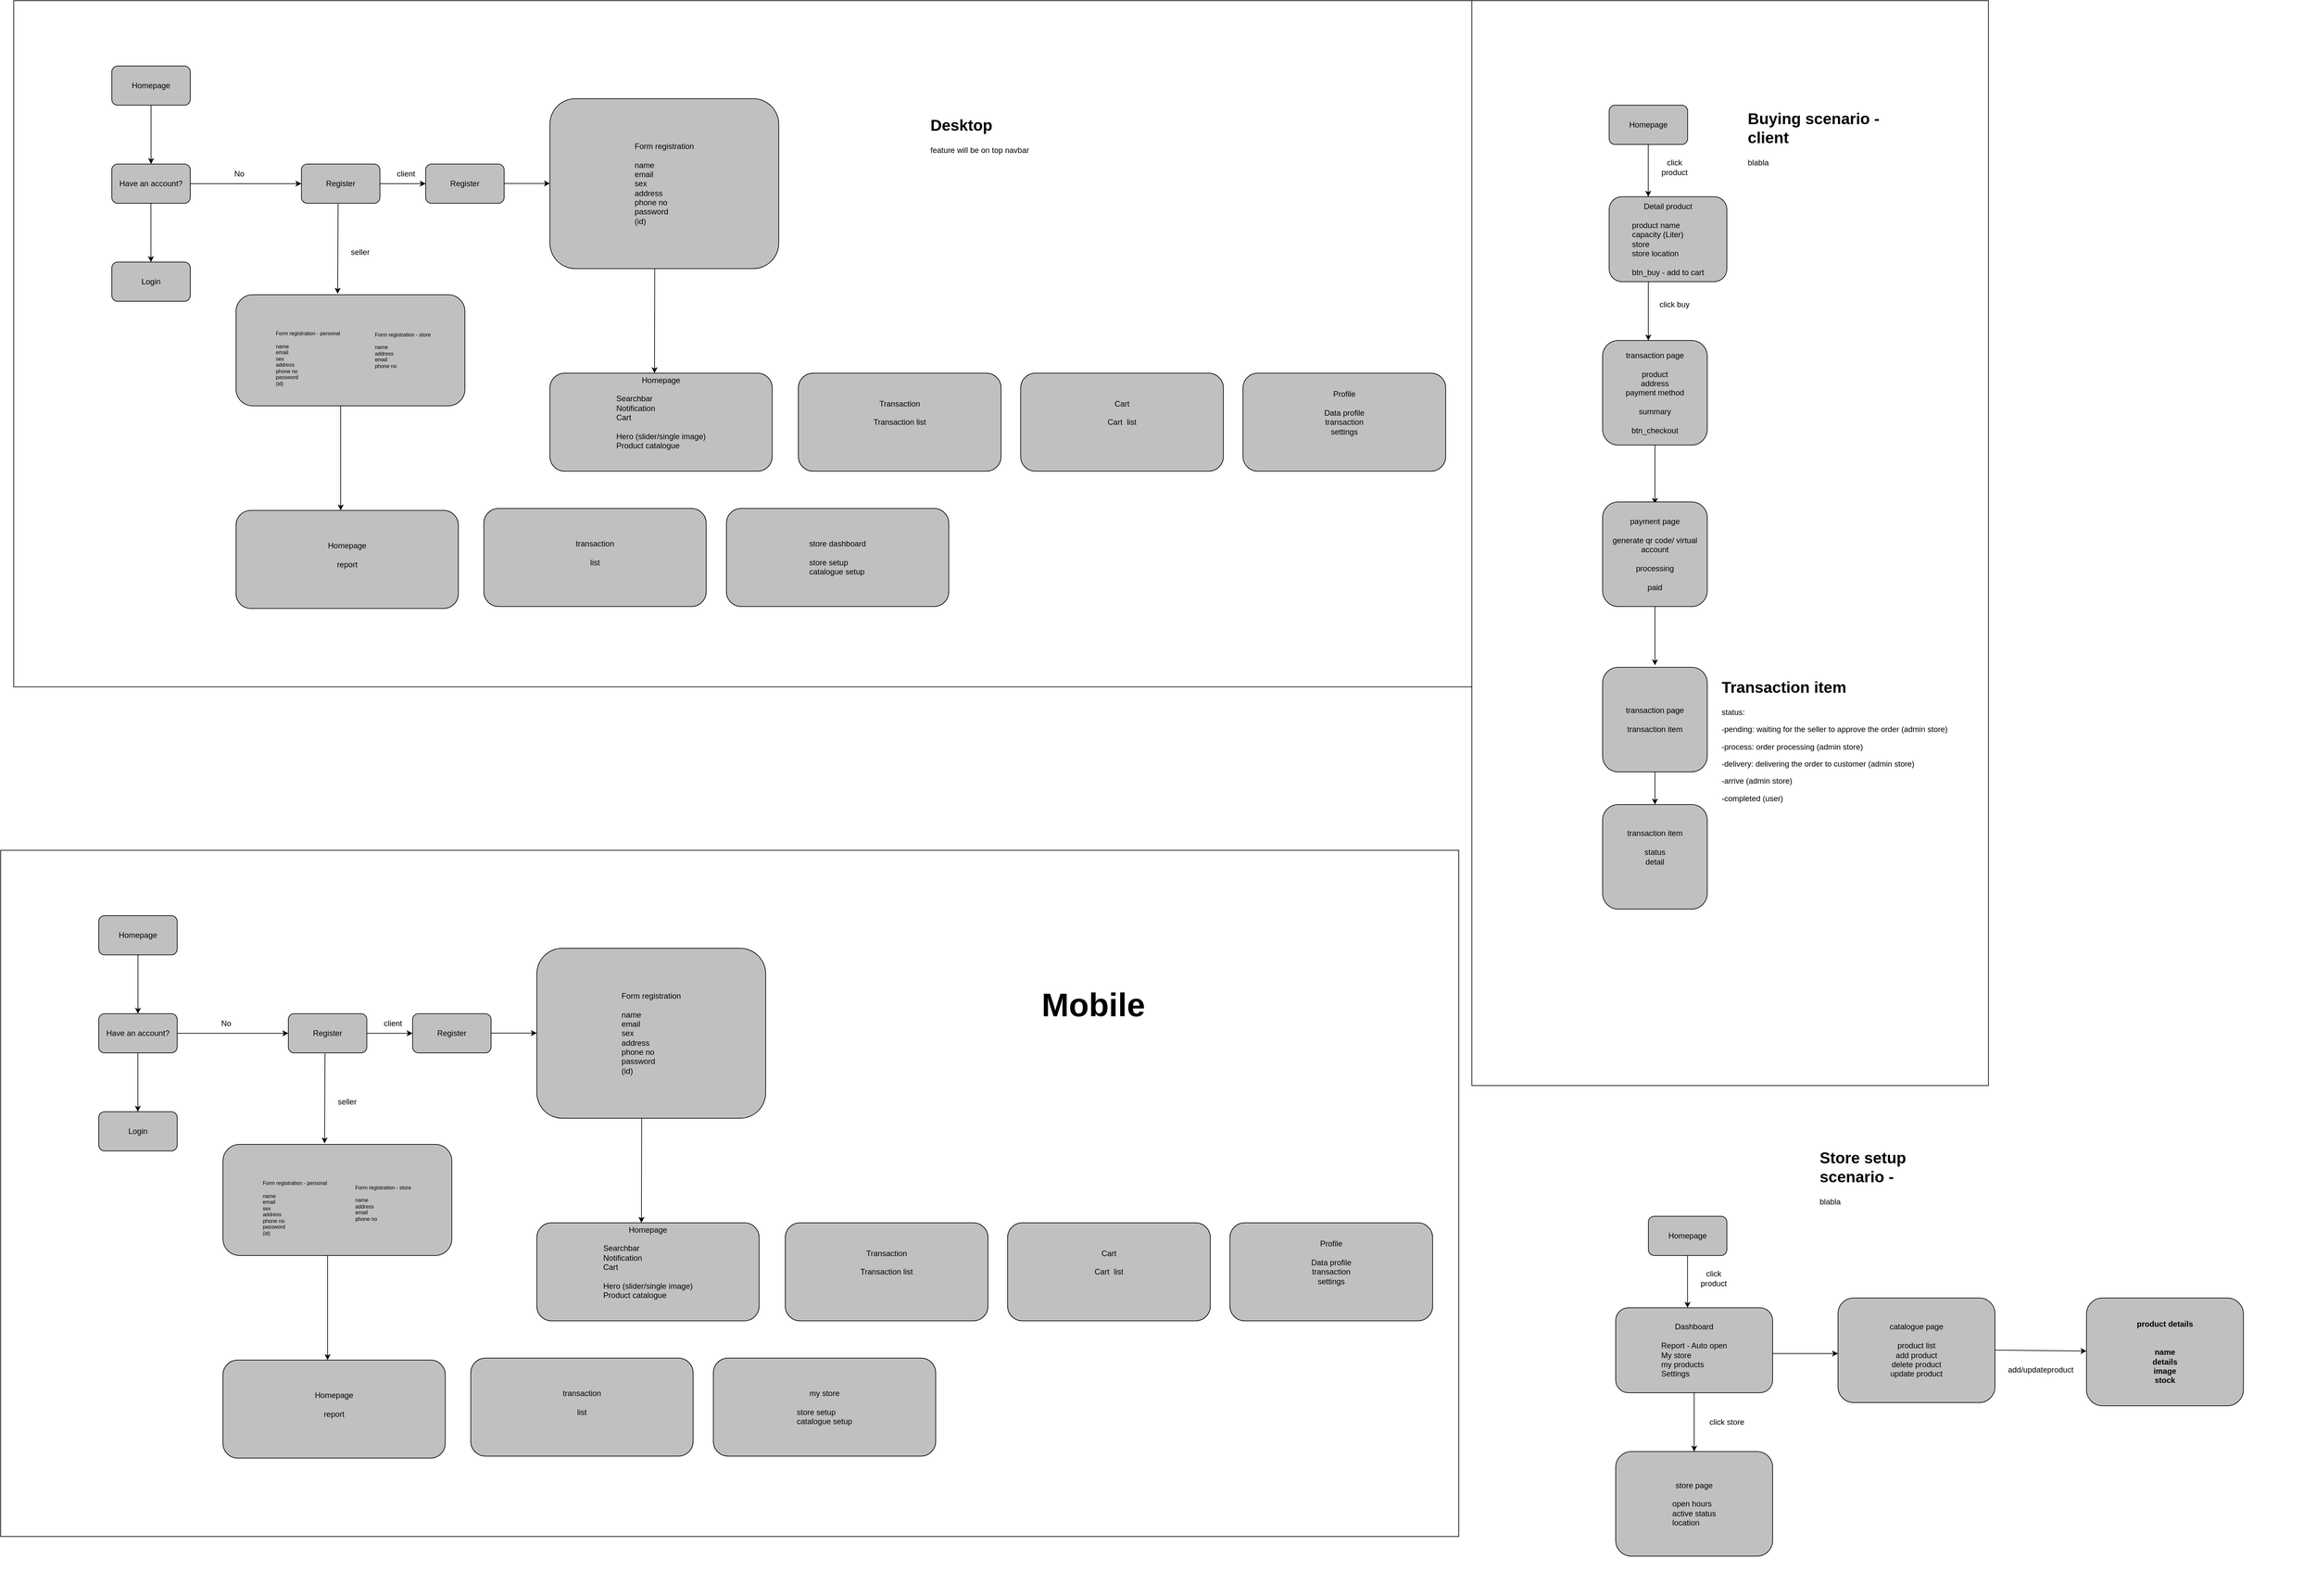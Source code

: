 <mxfile version="24.7.17">
  <diagram name="Page-1" id="BbOgDg21twUBS4lAb0v7">
    <mxGraphModel dx="1759" dy="3759" grid="1" gridSize="10" guides="1" tooltips="1" connect="1" arrows="1" fold="1" page="1" pageScale="1" pageWidth="850" pageHeight="1100" background="none" math="0" shadow="0">
      <root>
        <mxCell id="0" />
        <mxCell id="1" parent="0" />
        <mxCell id="L5KhyHBsD_R6E9Rl-xHm-39" value="" style="rounded=0;whiteSpace=wrap;html=1;" parent="1" vertex="1">
          <mxGeometry x="960" y="-10" width="2230" height="1050" as="geometry" />
        </mxCell>
        <mxCell id="L5KhyHBsD_R6E9Rl-xHm-1" value="Homepage" style="rounded=1;whiteSpace=wrap;html=1;fillColor=#c0c0c0;" parent="1" vertex="1">
          <mxGeometry x="1110" y="90" width="120" height="60" as="geometry" />
        </mxCell>
        <mxCell id="L5KhyHBsD_R6E9Rl-xHm-3" value="Have an account?" style="rounded=1;whiteSpace=wrap;html=1;fillColor=#c0c0c0;" parent="1" vertex="1">
          <mxGeometry x="1110" y="240" width="120" height="60" as="geometry" />
        </mxCell>
        <mxCell id="L5KhyHBsD_R6E9Rl-xHm-4" value="" style="endArrow=classic;html=1;rounded=0;fontColor=#FFFFFF;" parent="1" edge="1">
          <mxGeometry width="50" height="50" relative="1" as="geometry">
            <mxPoint x="1170" y="150" as="sourcePoint" />
            <mxPoint x="1170" y="240" as="targetPoint" />
          </mxGeometry>
        </mxCell>
        <mxCell id="L5KhyHBsD_R6E9Rl-xHm-5" value="Register" style="rounded=1;whiteSpace=wrap;html=1;fillColor=#c0c0c0;" parent="1" vertex="1">
          <mxGeometry x="1400" y="240" width="120" height="60" as="geometry" />
        </mxCell>
        <mxCell id="L5KhyHBsD_R6E9Rl-xHm-6" value="" style="endArrow=classic;html=1;rounded=0;fontColor=#FFFFFF;exitX=1;exitY=0.5;exitDx=0;exitDy=0;entryX=0;entryY=0.5;entryDx=0;entryDy=0;" parent="1" source="L5KhyHBsD_R6E9Rl-xHm-3" target="L5KhyHBsD_R6E9Rl-xHm-5" edge="1">
          <mxGeometry width="50" height="50" relative="1" as="geometry">
            <mxPoint x="1229.52" y="260" as="sourcePoint" />
            <mxPoint x="1300" y="270" as="targetPoint" />
          </mxGeometry>
        </mxCell>
        <mxCell id="L5KhyHBsD_R6E9Rl-xHm-7" value="Login" style="rounded=1;whiteSpace=wrap;html=1;fillColor=#c0c0c0;" parent="1" vertex="1">
          <mxGeometry x="1110" y="390" width="120" height="60" as="geometry" />
        </mxCell>
        <mxCell id="L5KhyHBsD_R6E9Rl-xHm-8" value="" style="endArrow=classic;html=1;rounded=0;fontColor=#FFFFFF;" parent="1" edge="1">
          <mxGeometry width="50" height="50" relative="1" as="geometry">
            <mxPoint x="1169.8" y="300" as="sourcePoint" />
            <mxPoint x="1169.8" y="390" as="targetPoint" />
          </mxGeometry>
        </mxCell>
        <mxCell id="L5KhyHBsD_R6E9Rl-xHm-9" value="Register" style="rounded=1;whiteSpace=wrap;html=1;fillColor=#c0c0c0;" parent="1" vertex="1">
          <mxGeometry x="1590" y="240" width="120" height="60" as="geometry" />
        </mxCell>
        <mxCell id="L5KhyHBsD_R6E9Rl-xHm-10" value="" style="endArrow=classic;html=1;rounded=0;fontColor=#FFFFFF;exitX=1;exitY=0.5;exitDx=0;exitDy=0;" parent="1" target="L5KhyHBsD_R6E9Rl-xHm-9" edge="1">
          <mxGeometry width="50" height="50" relative="1" as="geometry">
            <mxPoint x="1520" y="270" as="sourcePoint" />
            <mxPoint x="1519.52" y="350" as="targetPoint" />
          </mxGeometry>
        </mxCell>
        <mxCell id="L5KhyHBsD_R6E9Rl-xHm-13" value="No" style="text;html=1;align=center;verticalAlign=middle;whiteSpace=wrap;rounded=0;" parent="1" vertex="1">
          <mxGeometry x="1230" y="240" width="150" height="30" as="geometry" />
        </mxCell>
        <mxCell id="L5KhyHBsD_R6E9Rl-xHm-14" value="client" style="text;html=1;align=center;verticalAlign=middle;whiteSpace=wrap;rounded=0;" parent="1" vertex="1">
          <mxGeometry x="1530" y="240" width="60" height="30" as="geometry" />
        </mxCell>
        <mxCell id="L5KhyHBsD_R6E9Rl-xHm-17" value="&lt;div&gt;Form registration&lt;/div&gt;&lt;div align=&quot;left&quot;&gt;&lt;br&gt;&lt;/div&gt;&lt;div align=&quot;left&quot;&gt;name&lt;/div&gt;&lt;div align=&quot;left&quot;&gt;email&lt;/div&gt;&lt;div align=&quot;left&quot;&gt;sex&lt;br&gt;&lt;/div&gt;&lt;div align=&quot;left&quot;&gt;address&lt;/div&gt;&lt;div align=&quot;left&quot;&gt;phone no&lt;/div&gt;&lt;div align=&quot;left&quot;&gt;password&lt;/div&gt;&lt;div align=&quot;left&quot;&gt;(id)&lt;br&gt;&lt;/div&gt;" style="rounded=1;whiteSpace=wrap;html=1;fillColor=#c0c0c0;" parent="1" vertex="1">
          <mxGeometry x="1780" y="140" width="350" height="260" as="geometry" />
        </mxCell>
        <mxCell id="L5KhyHBsD_R6E9Rl-xHm-19" value="" style="endArrow=classic;html=1;rounded=0;fontColor=#FFFFFF;exitX=1;exitY=0.5;exitDx=0;exitDy=0;" parent="1" edge="1">
          <mxGeometry width="50" height="50" relative="1" as="geometry">
            <mxPoint x="1710" y="269.72" as="sourcePoint" />
            <mxPoint x="1780" y="269.72" as="targetPoint" />
          </mxGeometry>
        </mxCell>
        <mxCell id="L5KhyHBsD_R6E9Rl-xHm-20" value="" style="endArrow=classic;html=1;rounded=0;fontColor=#FFFFFF;exitX=0.458;exitY=1.001;exitDx=0;exitDy=0;exitPerimeter=0;" parent="1" source="L5KhyHBsD_R6E9Rl-xHm-17" edge="1">
          <mxGeometry width="50" height="50" relative="1" as="geometry">
            <mxPoint x="1940" y="470" as="sourcePoint" />
            <mxPoint x="1940" y="560" as="targetPoint" />
          </mxGeometry>
        </mxCell>
        <mxCell id="L5KhyHBsD_R6E9Rl-xHm-21" value="&lt;div&gt;Homepage&lt;/div&gt;&lt;div align=&quot;left&quot;&gt;&lt;br&gt;&lt;/div&gt;&lt;div align=&quot;left&quot;&gt;Searchbar&lt;/div&gt;&lt;div align=&quot;left&quot;&gt;Notification&lt;br&gt;&lt;/div&gt;&lt;div align=&quot;left&quot;&gt;Cart&lt;br&gt;&lt;/div&gt;&lt;div align=&quot;left&quot;&gt;&lt;br&gt;&lt;/div&gt;&lt;div align=&quot;left&quot;&gt;Hero (slider/single image)&lt;br&gt;&lt;/div&gt;&lt;div align=&quot;left&quot;&gt;Product catalogue&lt;/div&gt;&lt;div align=&quot;left&quot;&gt;&lt;br&gt;&lt;/div&gt;&lt;div align=&quot;left&quot;&gt;&lt;br&gt;&lt;/div&gt;" style="rounded=1;whiteSpace=wrap;html=1;fillColor=#c0c0c0;" parent="1" vertex="1">
          <mxGeometry x="1780" y="560" width="340" height="150" as="geometry" />
        </mxCell>
        <mxCell id="L5KhyHBsD_R6E9Rl-xHm-23" value="&lt;div&gt;Transaction&lt;/div&gt;&lt;div&gt;&lt;br&gt;&lt;/div&gt;&lt;div&gt;Transaction list&lt;br&gt;&lt;/div&gt;&lt;div align=&quot;left&quot;&gt;&lt;br&gt;&lt;/div&gt;&lt;div align=&quot;left&quot;&gt;&lt;br&gt;&lt;/div&gt;" style="rounded=1;whiteSpace=wrap;html=1;fillColor=#c0c0c0;" parent="1" vertex="1">
          <mxGeometry x="2160" y="560" width="310" height="150" as="geometry" />
        </mxCell>
        <mxCell id="L5KhyHBsD_R6E9Rl-xHm-24" value="&lt;div&gt;Cart&lt;/div&gt;&lt;div&gt;&lt;br&gt;&lt;/div&gt;&lt;div&gt;Cart&amp;nbsp; list&lt;br&gt;&lt;/div&gt;&lt;div align=&quot;left&quot;&gt;&lt;br&gt;&lt;/div&gt;&lt;div align=&quot;left&quot;&gt;&lt;br&gt;&lt;/div&gt;" style="rounded=1;whiteSpace=wrap;html=1;fillColor=#c0c0c0;" parent="1" vertex="1">
          <mxGeometry x="2500" y="560" width="310" height="150" as="geometry" />
        </mxCell>
        <mxCell id="L5KhyHBsD_R6E9Rl-xHm-25" value="&lt;div&gt;Profile&lt;/div&gt;&lt;div&gt;&lt;br&gt;&lt;/div&gt;&lt;div&gt;Data profile&lt;/div&gt;&lt;div&gt;transaction&lt;/div&gt;&lt;div&gt;settings&lt;br&gt;&lt;/div&gt;&lt;div align=&quot;left&quot;&gt;&lt;br&gt;&lt;/div&gt;&lt;div align=&quot;left&quot;&gt;&lt;br&gt;&lt;/div&gt;" style="rounded=1;whiteSpace=wrap;html=1;fillColor=#c0c0c0;" parent="1" vertex="1">
          <mxGeometry x="2840" y="560" width="310" height="150" as="geometry" />
        </mxCell>
        <mxCell id="L5KhyHBsD_R6E9Rl-xHm-26" value="seller" style="text;html=1;align=center;verticalAlign=middle;whiteSpace=wrap;rounded=0;" parent="1" vertex="1">
          <mxGeometry x="1460" y="360" width="60" height="30" as="geometry" />
        </mxCell>
        <mxCell id="L5KhyHBsD_R6E9Rl-xHm-27" value="" style="endArrow=classic;html=1;rounded=0;fontColor=#FFFFFF;exitX=0.467;exitY=1.017;exitDx=0;exitDy=0;exitPerimeter=0;entryX=0.444;entryY=-0.009;entryDx=0;entryDy=0;entryPerimeter=0;" parent="1" source="L5KhyHBsD_R6E9Rl-xHm-5" target="L5KhyHBsD_R6E9Rl-xHm-28" edge="1">
          <mxGeometry width="50" height="50" relative="1" as="geometry">
            <mxPoint x="1425" y="330" as="sourcePoint" />
            <mxPoint x="1456" y="410" as="targetPoint" />
          </mxGeometry>
        </mxCell>
        <mxCell id="L5KhyHBsD_R6E9Rl-xHm-28" value="&lt;div&gt;&lt;br&gt;&lt;/div&gt;&lt;div&gt;&lt;br&gt;&lt;/div&gt;" style="rounded=1;whiteSpace=wrap;html=1;fillColor=#c0c0c0;" parent="1" vertex="1">
          <mxGeometry x="1300" y="440" width="350" height="170" as="geometry" />
        </mxCell>
        <mxCell id="L5KhyHBsD_R6E9Rl-xHm-30" value="&lt;div style=&quot;font-size: 8px;&quot;&gt;Form registration - personal&lt;br&gt;&lt;/div&gt;&lt;div style=&quot;font-size: 8px;&quot; align=&quot;left&quot;&gt;&lt;br style=&quot;font-size: 8px;&quot;&gt;&lt;/div&gt;&lt;div style=&quot;font-size: 8px;&quot; align=&quot;left&quot;&gt;name&lt;/div&gt;&lt;div style=&quot;font-size: 8px;&quot; align=&quot;left&quot;&gt;email&lt;/div&gt;&lt;div style=&quot;font-size: 8px;&quot; align=&quot;left&quot;&gt;sex&lt;br style=&quot;font-size: 8px;&quot;&gt;&lt;/div&gt;&lt;div style=&quot;font-size: 8px;&quot; align=&quot;left&quot;&gt;address&lt;/div&gt;&lt;div style=&quot;font-size: 8px;&quot; align=&quot;left&quot;&gt;phone no&lt;/div&gt;&lt;div style=&quot;font-size: 8px;&quot; align=&quot;left&quot;&gt;password&lt;/div&gt;&lt;div style=&quot;font-size: 8px;&quot; align=&quot;left&quot;&gt;(id)&lt;br style=&quot;font-size: 8px;&quot;&gt;&lt;/div&gt;" style="rounded=1;whiteSpace=wrap;html=1;fillColor=#c0c0c0;strokeColor=none;fontSize=8;" parent="1" vertex="1">
          <mxGeometry x="1330" y="470" width="160" height="135" as="geometry" />
        </mxCell>
        <mxCell id="L5KhyHBsD_R6E9Rl-xHm-31" value="&lt;div style=&quot;font-size: 8px;&quot;&gt;Form registration - store&lt;br&gt;&lt;/div&gt;&lt;div style=&quot;font-size: 8px;&quot; align=&quot;left&quot;&gt;&lt;br style=&quot;font-size: 8px;&quot;&gt;&lt;/div&gt;&lt;div style=&quot;font-size: 8px;&quot; align=&quot;left&quot;&gt;name&lt;/div&gt;&lt;div style=&quot;font-size: 8px;&quot; align=&quot;left&quot;&gt;address&lt;/div&gt;&lt;div style=&quot;font-size: 8px;&quot; align=&quot;left&quot;&gt;email&lt;/div&gt;&lt;div style=&quot;font-size: 8px;&quot; align=&quot;left&quot;&gt;phone no&lt;br&gt;&lt;/div&gt;" style="rounded=1;whiteSpace=wrap;html=1;fillColor=#c0c0c0;strokeColor=none;fontSize=8;" parent="1" vertex="1">
          <mxGeometry x="1460" y="460" width="170" height="140" as="geometry" />
        </mxCell>
        <mxCell id="L5KhyHBsD_R6E9Rl-xHm-32" value="&lt;div&gt;Homepage&lt;/div&gt;&lt;div align=&quot;left&quot;&gt;&lt;br&gt;&lt;/div&gt;report&lt;br&gt;&lt;div align=&quot;left&quot;&gt;&lt;br&gt;&lt;/div&gt;" style="rounded=1;whiteSpace=wrap;html=1;fillColor=#c0c0c0;" parent="1" vertex="1">
          <mxGeometry x="1300" y="770" width="340" height="150" as="geometry" />
        </mxCell>
        <mxCell id="L5KhyHBsD_R6E9Rl-xHm-33" value="" style="endArrow=classic;html=1;rounded=0;fontColor=#FFFFFF;exitX=0.458;exitY=1.001;exitDx=0;exitDy=0;exitPerimeter=0;" parent="1" edge="1">
          <mxGeometry width="50" height="50" relative="1" as="geometry">
            <mxPoint x="1460" y="610" as="sourcePoint" />
            <mxPoint x="1460" y="770" as="targetPoint" />
          </mxGeometry>
        </mxCell>
        <mxCell id="L5KhyHBsD_R6E9Rl-xHm-34" value="&lt;div&gt;transaction&lt;/div&gt;&lt;div align=&quot;left&quot;&gt;&lt;br&gt;&lt;/div&gt;list&lt;br&gt;&lt;div align=&quot;left&quot;&gt;&lt;br&gt;&lt;/div&gt;" style="rounded=1;whiteSpace=wrap;html=1;fillColor=#c0c0c0;" parent="1" vertex="1">
          <mxGeometry x="1679" y="767" width="340" height="150" as="geometry" />
        </mxCell>
        <mxCell id="L5KhyHBsD_R6E9Rl-xHm-35" value="&lt;div&gt;my store&lt;br&gt;&lt;/div&gt;&lt;div align=&quot;left&quot;&gt;&lt;br&gt;&lt;/div&gt;&lt;div align=&quot;left&quot;&gt;store setup&lt;/div&gt;&lt;div align=&quot;left&quot;&gt;catalogue setup&lt;br&gt;&lt;/div&gt;" style="rounded=1;whiteSpace=wrap;html=1;fillColor=#c0c0c0;" parent="1" vertex="1">
          <mxGeometry x="2050" y="767" width="340" height="150" as="geometry" />
        </mxCell>
        <mxCell id="L5KhyHBsD_R6E9Rl-xHm-36" value="&lt;h1 style=&quot;margin-top: 0px; font-size: 50px;&quot;&gt;Mobile&lt;/h1&gt;&lt;p style=&quot;font-size: 50px;&quot;&gt;&lt;br style=&quot;font-size: 50px;&quot;&gt;&lt;/p&gt;" style="text;html=1;whiteSpace=wrap;overflow=hidden;rounded=0;fontSize=50;" parent="1" vertex="1">
          <mxGeometry x="2550" y="190" width="180" height="120" as="geometry" />
        </mxCell>
        <mxCell id="L5KhyHBsD_R6E9Rl-xHm-40" value="" style="rounded=0;whiteSpace=wrap;html=1;" parent="1" vertex="1">
          <mxGeometry x="980" y="-1310" width="2230" height="1050" as="geometry" />
        </mxCell>
        <mxCell id="L5KhyHBsD_R6E9Rl-xHm-41" value="Homepage" style="rounded=1;whiteSpace=wrap;html=1;fillColor=#c0c0c0;" parent="1" vertex="1">
          <mxGeometry x="1130" y="-1210" width="120" height="60" as="geometry" />
        </mxCell>
        <mxCell id="L5KhyHBsD_R6E9Rl-xHm-42" value="Have an account?" style="rounded=1;whiteSpace=wrap;html=1;fillColor=#c0c0c0;" parent="1" vertex="1">
          <mxGeometry x="1130" y="-1060" width="120" height="60" as="geometry" />
        </mxCell>
        <mxCell id="L5KhyHBsD_R6E9Rl-xHm-43" value="" style="endArrow=classic;html=1;rounded=0;fontColor=#FFFFFF;" parent="1" edge="1">
          <mxGeometry width="50" height="50" relative="1" as="geometry">
            <mxPoint x="1190" y="-1150" as="sourcePoint" />
            <mxPoint x="1190" y="-1060" as="targetPoint" />
          </mxGeometry>
        </mxCell>
        <mxCell id="L5KhyHBsD_R6E9Rl-xHm-44" value="Register" style="rounded=1;whiteSpace=wrap;html=1;fillColor=#c0c0c0;" parent="1" vertex="1">
          <mxGeometry x="1420" y="-1060" width="120" height="60" as="geometry" />
        </mxCell>
        <mxCell id="L5KhyHBsD_R6E9Rl-xHm-45" value="" style="endArrow=classic;html=1;rounded=0;fontColor=#FFFFFF;exitX=1;exitY=0.5;exitDx=0;exitDy=0;entryX=0;entryY=0.5;entryDx=0;entryDy=0;" parent="1" source="L5KhyHBsD_R6E9Rl-xHm-42" target="L5KhyHBsD_R6E9Rl-xHm-44" edge="1">
          <mxGeometry width="50" height="50" relative="1" as="geometry">
            <mxPoint x="1249.52" y="-1040" as="sourcePoint" />
            <mxPoint x="1320" y="-1030" as="targetPoint" />
          </mxGeometry>
        </mxCell>
        <mxCell id="L5KhyHBsD_R6E9Rl-xHm-46" value="Login" style="rounded=1;whiteSpace=wrap;html=1;fillColor=#c0c0c0;" parent="1" vertex="1">
          <mxGeometry x="1130" y="-910" width="120" height="60" as="geometry" />
        </mxCell>
        <mxCell id="L5KhyHBsD_R6E9Rl-xHm-47" value="" style="endArrow=classic;html=1;rounded=0;fontColor=#FFFFFF;" parent="1" edge="1">
          <mxGeometry width="50" height="50" relative="1" as="geometry">
            <mxPoint x="1189.8" y="-1000" as="sourcePoint" />
            <mxPoint x="1189.8" y="-910" as="targetPoint" />
          </mxGeometry>
        </mxCell>
        <mxCell id="L5KhyHBsD_R6E9Rl-xHm-48" value="Register" style="rounded=1;whiteSpace=wrap;html=1;fillColor=#c0c0c0;" parent="1" vertex="1">
          <mxGeometry x="1610" y="-1060" width="120" height="60" as="geometry" />
        </mxCell>
        <mxCell id="L5KhyHBsD_R6E9Rl-xHm-49" value="" style="endArrow=classic;html=1;rounded=0;fontColor=#FFFFFF;exitX=1;exitY=0.5;exitDx=0;exitDy=0;" parent="1" target="L5KhyHBsD_R6E9Rl-xHm-48" edge="1">
          <mxGeometry width="50" height="50" relative="1" as="geometry">
            <mxPoint x="1540" y="-1030" as="sourcePoint" />
            <mxPoint x="1539.52" y="-950" as="targetPoint" />
          </mxGeometry>
        </mxCell>
        <mxCell id="L5KhyHBsD_R6E9Rl-xHm-50" value="No" style="text;html=1;align=center;verticalAlign=middle;whiteSpace=wrap;rounded=0;" parent="1" vertex="1">
          <mxGeometry x="1250" y="-1060" width="150" height="30" as="geometry" />
        </mxCell>
        <mxCell id="L5KhyHBsD_R6E9Rl-xHm-51" value="client" style="text;html=1;align=center;verticalAlign=middle;whiteSpace=wrap;rounded=0;" parent="1" vertex="1">
          <mxGeometry x="1550" y="-1060" width="60" height="30" as="geometry" />
        </mxCell>
        <mxCell id="L5KhyHBsD_R6E9Rl-xHm-52" value="&lt;div&gt;Form registration&lt;/div&gt;&lt;div align=&quot;left&quot;&gt;&lt;br&gt;&lt;/div&gt;&lt;div align=&quot;left&quot;&gt;name&lt;/div&gt;&lt;div align=&quot;left&quot;&gt;email&lt;/div&gt;&lt;div align=&quot;left&quot;&gt;sex&lt;br&gt;&lt;/div&gt;&lt;div align=&quot;left&quot;&gt;address&lt;/div&gt;&lt;div align=&quot;left&quot;&gt;phone no&lt;/div&gt;&lt;div align=&quot;left&quot;&gt;password&lt;/div&gt;&lt;div align=&quot;left&quot;&gt;(id)&lt;br&gt;&lt;/div&gt;" style="rounded=1;whiteSpace=wrap;html=1;fillColor=#c0c0c0;" parent="1" vertex="1">
          <mxGeometry x="1800" y="-1160" width="350" height="260" as="geometry" />
        </mxCell>
        <mxCell id="L5KhyHBsD_R6E9Rl-xHm-53" value="" style="endArrow=classic;html=1;rounded=0;fontColor=#FFFFFF;exitX=1;exitY=0.5;exitDx=0;exitDy=0;" parent="1" edge="1">
          <mxGeometry width="50" height="50" relative="1" as="geometry">
            <mxPoint x="1730" y="-1030.28" as="sourcePoint" />
            <mxPoint x="1800" y="-1030.28" as="targetPoint" />
          </mxGeometry>
        </mxCell>
        <mxCell id="L5KhyHBsD_R6E9Rl-xHm-54" value="" style="endArrow=classic;html=1;rounded=0;fontColor=#FFFFFF;exitX=0.458;exitY=1.001;exitDx=0;exitDy=0;exitPerimeter=0;" parent="1" source="L5KhyHBsD_R6E9Rl-xHm-52" edge="1">
          <mxGeometry width="50" height="50" relative="1" as="geometry">
            <mxPoint x="1960" y="-830" as="sourcePoint" />
            <mxPoint x="1960" y="-740" as="targetPoint" />
          </mxGeometry>
        </mxCell>
        <mxCell id="L5KhyHBsD_R6E9Rl-xHm-55" value="&lt;div&gt;Homepage&lt;/div&gt;&lt;div align=&quot;left&quot;&gt;&lt;br&gt;&lt;/div&gt;&lt;div align=&quot;left&quot;&gt;Searchbar&lt;/div&gt;&lt;div align=&quot;left&quot;&gt;Notification&lt;br&gt;&lt;/div&gt;&lt;div align=&quot;left&quot;&gt;Cart&lt;br&gt;&lt;/div&gt;&lt;div align=&quot;left&quot;&gt;&lt;br&gt;&lt;/div&gt;&lt;div align=&quot;left&quot;&gt;Hero (slider/single image)&lt;br&gt;&lt;/div&gt;&lt;div align=&quot;left&quot;&gt;Product catalogue&lt;/div&gt;&lt;div align=&quot;left&quot;&gt;&lt;br&gt;&lt;/div&gt;&lt;div align=&quot;left&quot;&gt;&lt;br&gt;&lt;/div&gt;" style="rounded=1;whiteSpace=wrap;html=1;fillColor=#c0c0c0;" parent="1" vertex="1">
          <mxGeometry x="1800" y="-740" width="340" height="150" as="geometry" />
        </mxCell>
        <mxCell id="L5KhyHBsD_R6E9Rl-xHm-56" value="&lt;div&gt;Transaction&lt;/div&gt;&lt;div&gt;&lt;br&gt;&lt;/div&gt;&lt;div&gt;Transaction list&lt;br&gt;&lt;/div&gt;&lt;div align=&quot;left&quot;&gt;&lt;br&gt;&lt;/div&gt;&lt;div align=&quot;left&quot;&gt;&lt;br&gt;&lt;/div&gt;" style="rounded=1;whiteSpace=wrap;html=1;fillColor=#c0c0c0;" parent="1" vertex="1">
          <mxGeometry x="2180" y="-740" width="310" height="150" as="geometry" />
        </mxCell>
        <mxCell id="L5KhyHBsD_R6E9Rl-xHm-57" value="&lt;div&gt;Cart&lt;/div&gt;&lt;div&gt;&lt;br&gt;&lt;/div&gt;&lt;div&gt;Cart&amp;nbsp; list&lt;br&gt;&lt;/div&gt;&lt;div align=&quot;left&quot;&gt;&lt;br&gt;&lt;/div&gt;&lt;div align=&quot;left&quot;&gt;&lt;br&gt;&lt;/div&gt;" style="rounded=1;whiteSpace=wrap;html=1;fillColor=#c0c0c0;" parent="1" vertex="1">
          <mxGeometry x="2520" y="-740" width="310" height="150" as="geometry" />
        </mxCell>
        <mxCell id="L5KhyHBsD_R6E9Rl-xHm-58" value="&lt;div&gt;Profile&lt;/div&gt;&lt;div&gt;&lt;br&gt;&lt;/div&gt;&lt;div&gt;Data profile&lt;/div&gt;&lt;div&gt;transaction&lt;/div&gt;&lt;div&gt;settings&lt;br&gt;&lt;/div&gt;&lt;div align=&quot;left&quot;&gt;&lt;br&gt;&lt;/div&gt;&lt;div align=&quot;left&quot;&gt;&lt;br&gt;&lt;/div&gt;" style="rounded=1;whiteSpace=wrap;html=1;fillColor=#c0c0c0;" parent="1" vertex="1">
          <mxGeometry x="2860" y="-740" width="310" height="150" as="geometry" />
        </mxCell>
        <mxCell id="L5KhyHBsD_R6E9Rl-xHm-59" value="seller" style="text;html=1;align=center;verticalAlign=middle;whiteSpace=wrap;rounded=0;" parent="1" vertex="1">
          <mxGeometry x="1480" y="-940" width="60" height="30" as="geometry" />
        </mxCell>
        <mxCell id="L5KhyHBsD_R6E9Rl-xHm-60" value="" style="endArrow=classic;html=1;rounded=0;fontColor=#FFFFFF;exitX=0.467;exitY=1.017;exitDx=0;exitDy=0;exitPerimeter=0;entryX=0.444;entryY=-0.009;entryDx=0;entryDy=0;entryPerimeter=0;" parent="1" source="L5KhyHBsD_R6E9Rl-xHm-44" target="L5KhyHBsD_R6E9Rl-xHm-61" edge="1">
          <mxGeometry width="50" height="50" relative="1" as="geometry">
            <mxPoint x="1445" y="-970" as="sourcePoint" />
            <mxPoint x="1476" y="-890" as="targetPoint" />
          </mxGeometry>
        </mxCell>
        <mxCell id="L5KhyHBsD_R6E9Rl-xHm-61" value="&lt;div&gt;&lt;br&gt;&lt;/div&gt;&lt;div&gt;&lt;br&gt;&lt;/div&gt;" style="rounded=1;whiteSpace=wrap;html=1;fillColor=#c0c0c0;" parent="1" vertex="1">
          <mxGeometry x="1320" y="-860" width="350" height="170" as="geometry" />
        </mxCell>
        <mxCell id="L5KhyHBsD_R6E9Rl-xHm-62" value="&lt;div style=&quot;font-size: 8px;&quot;&gt;Form registration - personal&lt;br&gt;&lt;/div&gt;&lt;div style=&quot;font-size: 8px;&quot; align=&quot;left&quot;&gt;&lt;br style=&quot;font-size: 8px;&quot;&gt;&lt;/div&gt;&lt;div style=&quot;font-size: 8px;&quot; align=&quot;left&quot;&gt;name&lt;/div&gt;&lt;div style=&quot;font-size: 8px;&quot; align=&quot;left&quot;&gt;email&lt;/div&gt;&lt;div style=&quot;font-size: 8px;&quot; align=&quot;left&quot;&gt;sex&lt;br style=&quot;font-size: 8px;&quot;&gt;&lt;/div&gt;&lt;div style=&quot;font-size: 8px;&quot; align=&quot;left&quot;&gt;address&lt;/div&gt;&lt;div style=&quot;font-size: 8px;&quot; align=&quot;left&quot;&gt;phone no&lt;/div&gt;&lt;div style=&quot;font-size: 8px;&quot; align=&quot;left&quot;&gt;password&lt;/div&gt;&lt;div style=&quot;font-size: 8px;&quot; align=&quot;left&quot;&gt;(id)&lt;br style=&quot;font-size: 8px;&quot;&gt;&lt;/div&gt;" style="rounded=1;whiteSpace=wrap;html=1;fillColor=#c0c0c0;strokeColor=none;fontSize=8;" parent="1" vertex="1">
          <mxGeometry x="1350" y="-830" width="160" height="135" as="geometry" />
        </mxCell>
        <mxCell id="L5KhyHBsD_R6E9Rl-xHm-63" value="&lt;div style=&quot;font-size: 8px;&quot;&gt;Form registration - store&lt;br&gt;&lt;/div&gt;&lt;div style=&quot;font-size: 8px;&quot; align=&quot;left&quot;&gt;&lt;br style=&quot;font-size: 8px;&quot;&gt;&lt;/div&gt;&lt;div style=&quot;font-size: 8px;&quot; align=&quot;left&quot;&gt;name&lt;/div&gt;&lt;div style=&quot;font-size: 8px;&quot; align=&quot;left&quot;&gt;address&lt;/div&gt;&lt;div style=&quot;font-size: 8px;&quot; align=&quot;left&quot;&gt;email&lt;/div&gt;&lt;div style=&quot;font-size: 8px;&quot; align=&quot;left&quot;&gt;phone no&lt;br&gt;&lt;/div&gt;" style="rounded=1;whiteSpace=wrap;html=1;fillColor=#c0c0c0;strokeColor=none;fontSize=8;" parent="1" vertex="1">
          <mxGeometry x="1490" y="-845" width="170" height="140" as="geometry" />
        </mxCell>
        <mxCell id="L5KhyHBsD_R6E9Rl-xHm-64" value="&lt;div&gt;Homepage&lt;/div&gt;&lt;div align=&quot;left&quot;&gt;&lt;br&gt;&lt;/div&gt;report&lt;br&gt;&lt;div align=&quot;left&quot;&gt;&lt;br&gt;&lt;/div&gt;" style="rounded=1;whiteSpace=wrap;html=1;fillColor=#c0c0c0;" parent="1" vertex="1">
          <mxGeometry x="1320" y="-530" width="340" height="150" as="geometry" />
        </mxCell>
        <mxCell id="L5KhyHBsD_R6E9Rl-xHm-65" value="" style="endArrow=classic;html=1;rounded=0;fontColor=#FFFFFF;exitX=0.458;exitY=1.001;exitDx=0;exitDy=0;exitPerimeter=0;" parent="1" edge="1">
          <mxGeometry width="50" height="50" relative="1" as="geometry">
            <mxPoint x="1480" y="-690" as="sourcePoint" />
            <mxPoint x="1480" y="-530" as="targetPoint" />
          </mxGeometry>
        </mxCell>
        <mxCell id="L5KhyHBsD_R6E9Rl-xHm-66" value="&lt;div&gt;transaction&lt;/div&gt;&lt;div align=&quot;left&quot;&gt;&lt;br&gt;&lt;/div&gt;list&lt;br&gt;&lt;div align=&quot;left&quot;&gt;&lt;br&gt;&lt;/div&gt;" style="rounded=1;whiteSpace=wrap;html=1;fillColor=#c0c0c0;" parent="1" vertex="1">
          <mxGeometry x="1699" y="-533" width="340" height="150" as="geometry" />
        </mxCell>
        <mxCell id="L5KhyHBsD_R6E9Rl-xHm-67" value="&lt;div&gt;store dashboard&lt;br&gt;&lt;/div&gt;&lt;div align=&quot;left&quot;&gt;&lt;br&gt;&lt;/div&gt;&lt;div align=&quot;left&quot;&gt;store setup&lt;/div&gt;&lt;div align=&quot;left&quot;&gt;catalogue setup&lt;br&gt;&lt;/div&gt;" style="rounded=1;whiteSpace=wrap;html=1;fillColor=#c0c0c0;" parent="1" vertex="1">
          <mxGeometry x="2070" y="-533" width="340" height="150" as="geometry" />
        </mxCell>
        <mxCell id="L5KhyHBsD_R6E9Rl-xHm-70" value="&lt;h1 style=&quot;margin-top: 0px;&quot;&gt;Desktop&lt;br&gt;&lt;/h1&gt;&lt;p&gt;feature will be on top navbar&lt;br&gt;&lt;/p&gt;" style="text;html=1;whiteSpace=wrap;overflow=hidden;rounded=0;" parent="1" vertex="1">
          <mxGeometry x="2380" y="-1140" width="180" height="130" as="geometry" />
        </mxCell>
        <mxCell id="L5KhyHBsD_R6E9Rl-xHm-116" value="" style="group" parent="1" vertex="1" connectable="0">
          <mxGeometry x="3210" y="-1310" width="790" height="1660" as="geometry" />
        </mxCell>
        <mxCell id="L5KhyHBsD_R6E9Rl-xHm-71" value="" style="rounded=0;whiteSpace=wrap;html=1;movable=0;resizable=0;rotatable=0;deletable=0;editable=0;locked=1;connectable=0;" parent="L5KhyHBsD_R6E9Rl-xHm-116" vertex="1">
          <mxGeometry width="790" height="1660" as="geometry" />
        </mxCell>
        <mxCell id="L5KhyHBsD_R6E9Rl-xHm-72" value="&lt;div&gt;Detail product&lt;/div&gt;&lt;div&gt;&lt;br&gt;&lt;/div&gt;&lt;div align=&quot;left&quot;&gt;product name&lt;/div&gt;&lt;div align=&quot;left&quot;&gt;capacity (Liter)&lt;/div&gt;&lt;div align=&quot;left&quot;&gt;store&lt;/div&gt;&lt;div align=&quot;left&quot;&gt;store location&lt;/div&gt;&lt;div align=&quot;left&quot;&gt;&lt;br&gt;&lt;/div&gt;&lt;div align=&quot;left&quot;&gt;btn_buy - add to cart&lt;br&gt;&lt;/div&gt;" style="rounded=1;whiteSpace=wrap;html=1;fillColor=#c0c0c0;" parent="L5KhyHBsD_R6E9Rl-xHm-116" vertex="1">
          <mxGeometry x="210" y="300" width="180" height="130" as="geometry" />
        </mxCell>
        <mxCell id="L5KhyHBsD_R6E9Rl-xHm-74" value="" style="endArrow=classic;html=1;rounded=0;fontColor=#FFFFFF;" parent="L5KhyHBsD_R6E9Rl-xHm-116" edge="1">
          <mxGeometry width="50" height="50" relative="1" as="geometry">
            <mxPoint x="269.79" y="210" as="sourcePoint" />
            <mxPoint x="269.79" y="300" as="targetPoint" />
          </mxGeometry>
        </mxCell>
        <mxCell id="L5KhyHBsD_R6E9Rl-xHm-100" value="&lt;h1 style=&quot;margin-top: 0px;&quot;&gt;Buying scenario - client&lt;br&gt;&lt;/h1&gt;&lt;p&gt;blabla&lt;br&gt;&lt;/p&gt;" style="text;html=1;whiteSpace=wrap;overflow=hidden;rounded=0;" parent="L5KhyHBsD_R6E9Rl-xHm-116" vertex="1">
          <mxGeometry x="420" y="160" width="240" height="130" as="geometry" />
        </mxCell>
        <mxCell id="L5KhyHBsD_R6E9Rl-xHm-101" value="Homepage" style="rounded=1;whiteSpace=wrap;html=1;fillColor=#c0c0c0;" parent="L5KhyHBsD_R6E9Rl-xHm-116" vertex="1">
          <mxGeometry x="210" y="160" width="120" height="60" as="geometry" />
        </mxCell>
        <mxCell id="L5KhyHBsD_R6E9Rl-xHm-102" value="click product" style="text;html=1;align=center;verticalAlign=middle;whiteSpace=wrap;rounded=0;" parent="L5KhyHBsD_R6E9Rl-xHm-116" vertex="1">
          <mxGeometry x="280" y="240" width="60" height="30" as="geometry" />
        </mxCell>
        <mxCell id="L5KhyHBsD_R6E9Rl-xHm-105" value="" style="endArrow=classic;html=1;rounded=0;fontColor=#FFFFFF;" parent="L5KhyHBsD_R6E9Rl-xHm-116" edge="1">
          <mxGeometry width="50" height="50" relative="1" as="geometry">
            <mxPoint x="269.9" y="430" as="sourcePoint" />
            <mxPoint x="269.9" y="520" as="targetPoint" />
          </mxGeometry>
        </mxCell>
        <mxCell id="L5KhyHBsD_R6E9Rl-xHm-106" value="click buy" style="text;html=1;align=center;verticalAlign=middle;whiteSpace=wrap;rounded=0;" parent="L5KhyHBsD_R6E9Rl-xHm-116" vertex="1">
          <mxGeometry x="280" y="450" width="60" height="30" as="geometry" />
        </mxCell>
        <mxCell id="L5KhyHBsD_R6E9Rl-xHm-107" value="&lt;div&gt;transaction page&lt;br&gt;&lt;/div&gt;&lt;div&gt;&lt;br&gt;&lt;/div&gt;&lt;div&gt;product&lt;/div&gt;&lt;div&gt;address&lt;/div&gt;&lt;div&gt;payment method&lt;/div&gt;&lt;div&gt;&lt;br&gt;&lt;/div&gt;&lt;div&gt;summary&lt;br&gt;&lt;/div&gt;&lt;div align=&quot;left&quot;&gt;&lt;br&gt;&lt;/div&gt;&lt;div align=&quot;center&quot;&gt;btn_checkout&lt;br&gt;&lt;/div&gt;" style="rounded=1;whiteSpace=wrap;html=1;fillColor=#c0c0c0;" parent="L5KhyHBsD_R6E9Rl-xHm-116" vertex="1">
          <mxGeometry x="200" y="520" width="160" height="160" as="geometry" />
        </mxCell>
        <mxCell id="L5KhyHBsD_R6E9Rl-xHm-109" value="" style="endArrow=classic;html=1;rounded=0;fontColor=#FFFFFF;" parent="L5KhyHBsD_R6E9Rl-xHm-116" edge="1">
          <mxGeometry width="50" height="50" relative="1" as="geometry">
            <mxPoint x="280" y="680" as="sourcePoint" />
            <mxPoint x="280" y="770" as="targetPoint" />
          </mxGeometry>
        </mxCell>
        <mxCell id="L5KhyHBsD_R6E9Rl-xHm-110" value="&lt;div&gt;payment page&lt;br&gt;&lt;/div&gt;&lt;div&gt;&lt;br&gt;&lt;/div&gt;&lt;div&gt;generate qr code/ virtual account&lt;/div&gt;&lt;div&gt;&lt;br&gt;&lt;/div&gt;&lt;div&gt;processing&lt;br&gt;&lt;/div&gt;&lt;div&gt;&lt;br&gt;&lt;/div&gt;&lt;div&gt;paid&lt;br&gt;&lt;/div&gt;" style="rounded=1;whiteSpace=wrap;html=1;fillColor=#c0c0c0;" parent="L5KhyHBsD_R6E9Rl-xHm-116" vertex="1">
          <mxGeometry x="200" y="767" width="160" height="160" as="geometry" />
        </mxCell>
        <mxCell id="L5KhyHBsD_R6E9Rl-xHm-111" value="" style="endArrow=classic;html=1;rounded=0;fontColor=#FFFFFF;" parent="L5KhyHBsD_R6E9Rl-xHm-116" edge="1">
          <mxGeometry width="50" height="50" relative="1" as="geometry">
            <mxPoint x="280" y="927" as="sourcePoint" />
            <mxPoint x="280" y="1017" as="targetPoint" />
          </mxGeometry>
        </mxCell>
        <mxCell id="L5KhyHBsD_R6E9Rl-xHm-112" value="&lt;div&gt;transaction page&lt;br&gt;&lt;/div&gt;&lt;div&gt;&lt;br&gt;&lt;/div&gt;&lt;div&gt;transaction item&lt;br&gt;&lt;/div&gt;" style="rounded=1;whiteSpace=wrap;html=1;fillColor=#c0c0c0;" parent="L5KhyHBsD_R6E9Rl-xHm-116" vertex="1">
          <mxGeometry x="200" y="1020" width="160" height="160" as="geometry" />
        </mxCell>
        <mxCell id="L5KhyHBsD_R6E9Rl-xHm-113" value="&lt;h1 style=&quot;margin-top: 0px;&quot;&gt;Transaction item&lt;/h1&gt;&lt;div&gt;status:&lt;br&gt;&lt;/div&gt;&lt;p&gt;-pending: waiting for the seller to approve the order (admin store)&lt;br&gt;&lt;/p&gt;&lt;p&gt;-process: order processing (admin store)&lt;br&gt;&lt;/p&gt;&lt;p&gt;-delivery: delivering the order to customer (admin store)&lt;br&gt;&lt;/p&gt;&lt;p&gt;-arrive (admin store)&lt;/p&gt;&lt;p&gt;-completed (user)&lt;br&gt;&lt;/p&gt;" style="text;html=1;whiteSpace=wrap;overflow=hidden;rounded=0;" parent="L5KhyHBsD_R6E9Rl-xHm-116" vertex="1">
          <mxGeometry x="380" y="1030" width="410" height="210" as="geometry" />
        </mxCell>
        <mxCell id="L5KhyHBsD_R6E9Rl-xHm-114" value="&lt;div&gt;transaction item&lt;/div&gt;&lt;div&gt;&lt;br&gt;&lt;/div&gt;&lt;div&gt;status&lt;/div&gt;&lt;div&gt;detail&lt;br&gt;&lt;/div&gt;&lt;div&gt;&lt;br&gt;&lt;/div&gt;&lt;div&gt;&lt;br&gt;&lt;/div&gt;" style="rounded=1;whiteSpace=wrap;html=1;fillColor=#c0c0c0;" parent="L5KhyHBsD_R6E9Rl-xHm-116" vertex="1">
          <mxGeometry x="200" y="1230" width="160" height="160" as="geometry" />
        </mxCell>
        <mxCell id="L5KhyHBsD_R6E9Rl-xHm-115" value="" style="endArrow=classic;html=1;rounded=0;fontColor=#FFFFFF;entryX=0.5;entryY=0;entryDx=0;entryDy=0;" parent="L5KhyHBsD_R6E9Rl-xHm-116" target="L5KhyHBsD_R6E9Rl-xHm-114" edge="1">
          <mxGeometry width="50" height="50" relative="1" as="geometry">
            <mxPoint x="280" y="1180" as="sourcePoint" />
            <mxPoint x="280" y="1270" as="targetPoint" />
          </mxGeometry>
        </mxCell>
        <mxCell id="yi3PIy7BQbPtc_qt2b5z-22" value="" style="group" vertex="1" connectable="0" parent="1">
          <mxGeometry x="3270" y="390" width="1230" height="740" as="geometry" />
        </mxCell>
        <mxCell id="yi3PIy7BQbPtc_qt2b5z-3" value="" style="group;movable=1;resizable=1;rotatable=1;deletable=1;editable=1;locked=0;connectable=1;fillColor=default;container=0;" vertex="1" connectable="0" parent="yi3PIy7BQbPtc_qt2b5z-22">
          <mxGeometry width="1230" height="740" as="geometry" />
        </mxCell>
        <mxCell id="yi3PIy7BQbPtc_qt2b5z-4" value="&lt;div&gt;Dashboard &lt;br&gt;&lt;/div&gt;&lt;div&gt;&lt;br&gt;&lt;/div&gt;&lt;div align=&quot;left&quot;&gt;Report - Auto open&lt;/div&gt;&lt;div align=&quot;left&quot;&gt;My store&lt;/div&gt;&lt;div align=&quot;left&quot;&gt;my products&lt;/div&gt;&lt;div align=&quot;left&quot;&gt;Settings&lt;br&gt;&lt;/div&gt;" style="rounded=1;whiteSpace=wrap;html=1;fillColor=#c0c0c0;" vertex="1" parent="yi3PIy7BQbPtc_qt2b5z-22">
          <mxGeometry x="160" y="300" width="240" height="130" as="geometry" />
        </mxCell>
        <mxCell id="yi3PIy7BQbPtc_qt2b5z-5" value="" style="endArrow=classic;html=1;rounded=0;fontColor=#FFFFFF;" edge="1" parent="yi3PIy7BQbPtc_qt2b5z-22">
          <mxGeometry width="50" height="50" relative="1" as="geometry">
            <mxPoint x="269.79" y="210" as="sourcePoint" />
            <mxPoint x="269.79" y="300" as="targetPoint" />
          </mxGeometry>
        </mxCell>
        <mxCell id="yi3PIy7BQbPtc_qt2b5z-6" value="&lt;h1 style=&quot;margin-top: 0px;&quot;&gt;Store setup scenario - &lt;br&gt;&lt;/h1&gt;&lt;p&gt;blabla&lt;br&gt;&lt;/p&gt;" style="text;html=1;whiteSpace=wrap;overflow=hidden;rounded=0;" vertex="1" parent="yi3PIy7BQbPtc_qt2b5z-22">
          <mxGeometry x="470" y="50" width="180" height="130" as="geometry" />
        </mxCell>
        <mxCell id="yi3PIy7BQbPtc_qt2b5z-7" value="Homepage" style="rounded=1;whiteSpace=wrap;html=1;fillColor=#c0c0c0;" vertex="1" parent="yi3PIy7BQbPtc_qt2b5z-22">
          <mxGeometry x="210" y="160" width="120" height="60" as="geometry" />
        </mxCell>
        <mxCell id="yi3PIy7BQbPtc_qt2b5z-8" value="click product" style="text;html=1;align=center;verticalAlign=middle;whiteSpace=wrap;rounded=0;" vertex="1" parent="yi3PIy7BQbPtc_qt2b5z-22">
          <mxGeometry x="280" y="240" width="60" height="30" as="geometry" />
        </mxCell>
        <mxCell id="yi3PIy7BQbPtc_qt2b5z-9" value="click store" style="text;html=1;align=center;verticalAlign=middle;whiteSpace=wrap;rounded=0;" vertex="1" parent="yi3PIy7BQbPtc_qt2b5z-22">
          <mxGeometry x="300" y="460" width="60" height="30" as="geometry" />
        </mxCell>
        <mxCell id="yi3PIy7BQbPtc_qt2b5z-10" value="" style="endArrow=classic;html=1;rounded=0;fontColor=#FFFFFF;" edge="1" parent="yi3PIy7BQbPtc_qt2b5z-22">
          <mxGeometry width="50" height="50" relative="1" as="geometry">
            <mxPoint x="280" y="430" as="sourcePoint" />
            <mxPoint x="280" y="520" as="targetPoint" />
          </mxGeometry>
        </mxCell>
        <mxCell id="yi3PIy7BQbPtc_qt2b5z-11" value="&lt;div&gt;store page&lt;br&gt;&lt;/div&gt;&lt;div&gt;&lt;br&gt;&lt;/div&gt;&lt;div align=&quot;left&quot;&gt;open hours&lt;/div&gt;&lt;div align=&quot;left&quot;&gt;active status&lt;/div&gt;&lt;div align=&quot;left&quot;&gt;location&lt;br&gt;&lt;/div&gt;" style="rounded=1;whiteSpace=wrap;html=1;fillColor=#c0c0c0;" vertex="1" parent="yi3PIy7BQbPtc_qt2b5z-22">
          <mxGeometry x="160" y="520" width="240" height="160" as="geometry" />
        </mxCell>
        <mxCell id="yi3PIy7BQbPtc_qt2b5z-13" value="" style="endArrow=classic;html=1;rounded=0;fontColor=#FFFFFF;" edge="1" parent="yi3PIy7BQbPtc_qt2b5z-22">
          <mxGeometry width="50" height="50" relative="1" as="geometry">
            <mxPoint x="399.78" y="370" as="sourcePoint" />
            <mxPoint x="500" y="370" as="targetPoint" />
          </mxGeometry>
        </mxCell>
        <mxCell id="yi3PIy7BQbPtc_qt2b5z-14" value="&lt;div&gt;catalogue page&lt;br&gt;&lt;/div&gt;&lt;div&gt;&lt;br&gt;&lt;/div&gt;&lt;div&gt;product list&lt;/div&gt;&lt;div&gt;add product&lt;/div&gt;&lt;div&gt;delete product&lt;/div&gt;&lt;div&gt;update product&lt;br&gt;&lt;/div&gt;" style="rounded=1;whiteSpace=wrap;html=1;fillColor=#c0c0c0;" vertex="1" parent="yi3PIy7BQbPtc_qt2b5z-22">
          <mxGeometry x="500" y="285" width="240" height="160" as="geometry" />
        </mxCell>
        <mxCell id="yi3PIy7BQbPtc_qt2b5z-17" value="&lt;div&gt;product details&lt;br&gt;&lt;/div&gt;&lt;div&gt;&lt;br&gt;&lt;/div&gt;&lt;div&gt;&lt;br&gt;&lt;/div&gt;&lt;div&gt;name&lt;/div&gt;&lt;div&gt;details&lt;/div&gt;&lt;div&gt;image&lt;/div&gt;&lt;div&gt;stock&lt;br&gt;&lt;/div&gt;" style="rounded=1;whiteSpace=wrap;html=1;fillColor=#c0c0c0;fontStyle=1" vertex="1" parent="yi3PIy7BQbPtc_qt2b5z-22">
          <mxGeometry x="880" y="285" width="240" height="165" as="geometry" />
        </mxCell>
        <mxCell id="yi3PIy7BQbPtc_qt2b5z-18" value="" style="endArrow=classic;html=1;rounded=0;fontColor=#FFFFFF;" edge="1" parent="yi3PIy7BQbPtc_qt2b5z-22" target="yi3PIy7BQbPtc_qt2b5z-17">
          <mxGeometry width="50" height="50" relative="1" as="geometry">
            <mxPoint x="740" y="364.7" as="sourcePoint" />
            <mxPoint x="840.22" y="364.7" as="targetPoint" />
          </mxGeometry>
        </mxCell>
        <mxCell id="yi3PIy7BQbPtc_qt2b5z-19" value="add/updateproduct" style="text;html=1;align=center;verticalAlign=middle;whiteSpace=wrap;rounded=0;" vertex="1" parent="yi3PIy7BQbPtc_qt2b5z-22">
          <mxGeometry x="750" y="380" width="120" height="30" as="geometry" />
        </mxCell>
      </root>
    </mxGraphModel>
  </diagram>
</mxfile>
